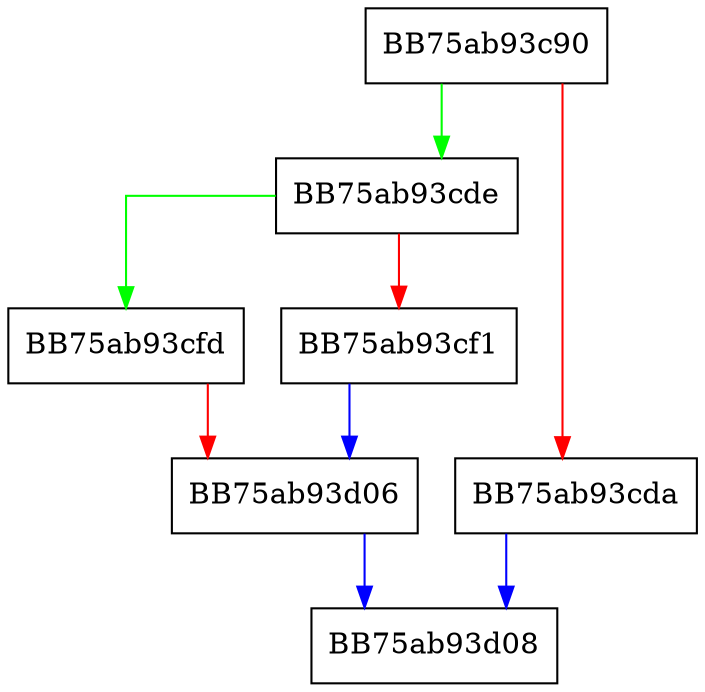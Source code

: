 digraph _Do_call {
  node [shape="box"];
  graph [splines=ortho];
  BB75ab93c90 -> BB75ab93cde [color="green"];
  BB75ab93c90 -> BB75ab93cda [color="red"];
  BB75ab93cda -> BB75ab93d08 [color="blue"];
  BB75ab93cde -> BB75ab93cfd [color="green"];
  BB75ab93cde -> BB75ab93cf1 [color="red"];
  BB75ab93cf1 -> BB75ab93d06 [color="blue"];
  BB75ab93cfd -> BB75ab93d06 [color="red"];
  BB75ab93d06 -> BB75ab93d08 [color="blue"];
}